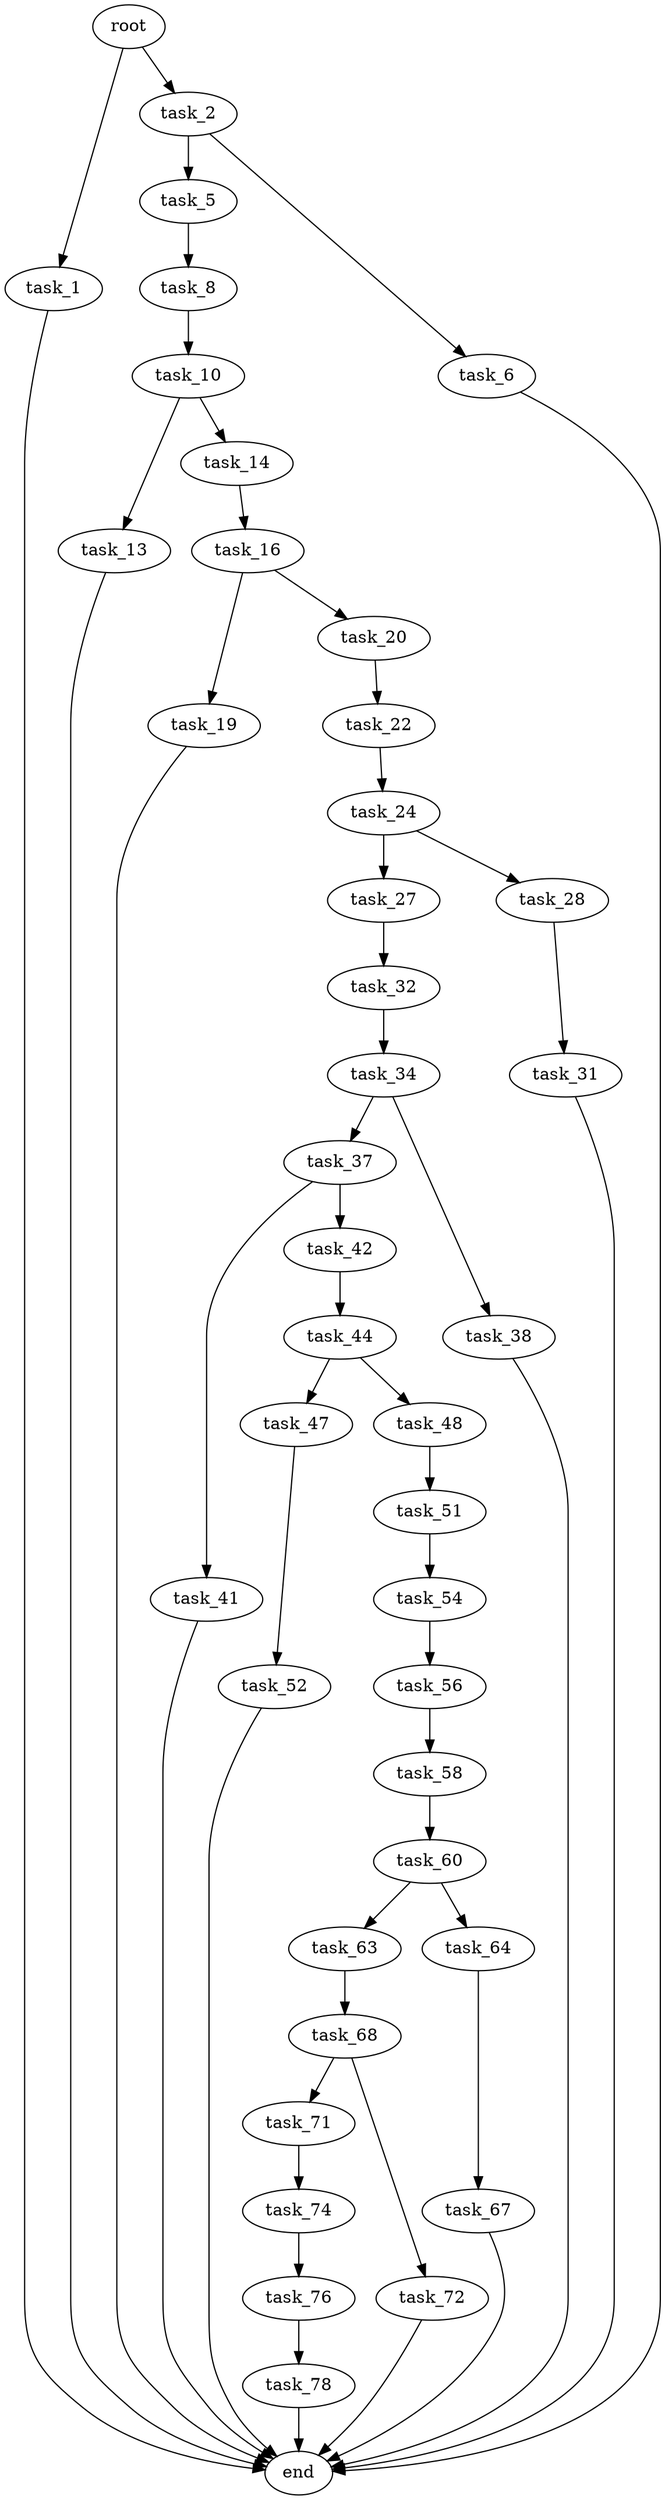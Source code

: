digraph G {
  root [size="0.000000"];
  task_1 [size="14406458858.000000"];
  task_2 [size="328764050258.000000"];
  task_5 [size="231928233984.000000"];
  task_6 [size="11232909588.000000"];
  task_8 [size="63242344072.000000"];
  task_10 [size="96054660856.000000"];
  task_13 [size="134217728000.000000"];
  task_14 [size="396482507399.000000"];
  task_16 [size="2880451687.000000"];
  task_19 [size="1943669748.000000"];
  task_20 [size="46219297837.000000"];
  task_22 [size="174572866484.000000"];
  task_24 [size="231928233984.000000"];
  task_27 [size="8527030265.000000"];
  task_28 [size="276087712864.000000"];
  task_31 [size="4348321187.000000"];
  task_32 [size="9252609003.000000"];
  task_34 [size="111907212940.000000"];
  task_37 [size="58661580114.000000"];
  task_38 [size="8589934592.000000"];
  task_41 [size="697261659661.000000"];
  task_42 [size="28991029248.000000"];
  task_44 [size="51875155044.000000"];
  task_47 [size="40599229672.000000"];
  task_48 [size="15589263960.000000"];
  task_51 [size="49736244716.000000"];
  task_52 [size="1846099798.000000"];
  task_54 [size="1241009892.000000"];
  task_56 [size="1304197301.000000"];
  task_58 [size="8589934592.000000"];
  task_60 [size="14777333923.000000"];
  task_63 [size="7322414593.000000"];
  task_64 [size="231928233984.000000"];
  task_67 [size="368293445632.000000"];
  task_68 [size="559841082.000000"];
  task_71 [size="3378722037.000000"];
  task_72 [size="9581026437.000000"];
  task_74 [size="22121178633.000000"];
  task_76 [size="782757789696.000000"];
  task_78 [size="27006241768.000000"];
  end [size="0.000000"];

  root -> task_1 [size="1.000000"];
  root -> task_2 [size="1.000000"];
  task_1 -> end [size="1.000000"];
  task_2 -> task_5 [size="838860800.000000"];
  task_2 -> task_6 [size="838860800.000000"];
  task_5 -> task_8 [size="301989888.000000"];
  task_6 -> end [size="1.000000"];
  task_8 -> task_10 [size="75497472.000000"];
  task_10 -> task_13 [size="75497472.000000"];
  task_10 -> task_14 [size="75497472.000000"];
  task_13 -> end [size="1.000000"];
  task_14 -> task_16 [size="301989888.000000"];
  task_16 -> task_19 [size="301989888.000000"];
  task_16 -> task_20 [size="301989888.000000"];
  task_19 -> end [size="1.000000"];
  task_20 -> task_22 [size="134217728.000000"];
  task_22 -> task_24 [size="301989888.000000"];
  task_24 -> task_27 [size="301989888.000000"];
  task_24 -> task_28 [size="301989888.000000"];
  task_27 -> task_32 [size="134217728.000000"];
  task_28 -> task_31 [size="536870912.000000"];
  task_31 -> end [size="1.000000"];
  task_32 -> task_34 [size="301989888.000000"];
  task_34 -> task_37 [size="301989888.000000"];
  task_34 -> task_38 [size="301989888.000000"];
  task_37 -> task_41 [size="134217728.000000"];
  task_37 -> task_42 [size="134217728.000000"];
  task_38 -> end [size="1.000000"];
  task_41 -> end [size="1.000000"];
  task_42 -> task_44 [size="75497472.000000"];
  task_44 -> task_47 [size="75497472.000000"];
  task_44 -> task_48 [size="75497472.000000"];
  task_47 -> task_52 [size="33554432.000000"];
  task_48 -> task_51 [size="301989888.000000"];
  task_51 -> task_54 [size="75497472.000000"];
  task_52 -> end [size="1.000000"];
  task_54 -> task_56 [size="134217728.000000"];
  task_56 -> task_58 [size="33554432.000000"];
  task_58 -> task_60 [size="33554432.000000"];
  task_60 -> task_63 [size="838860800.000000"];
  task_60 -> task_64 [size="838860800.000000"];
  task_63 -> task_68 [size="209715200.000000"];
  task_64 -> task_67 [size="301989888.000000"];
  task_67 -> end [size="1.000000"];
  task_68 -> task_71 [size="33554432.000000"];
  task_68 -> task_72 [size="33554432.000000"];
  task_71 -> task_74 [size="75497472.000000"];
  task_72 -> end [size="1.000000"];
  task_74 -> task_76 [size="411041792.000000"];
  task_76 -> task_78 [size="679477248.000000"];
  task_78 -> end [size="1.000000"];
}
